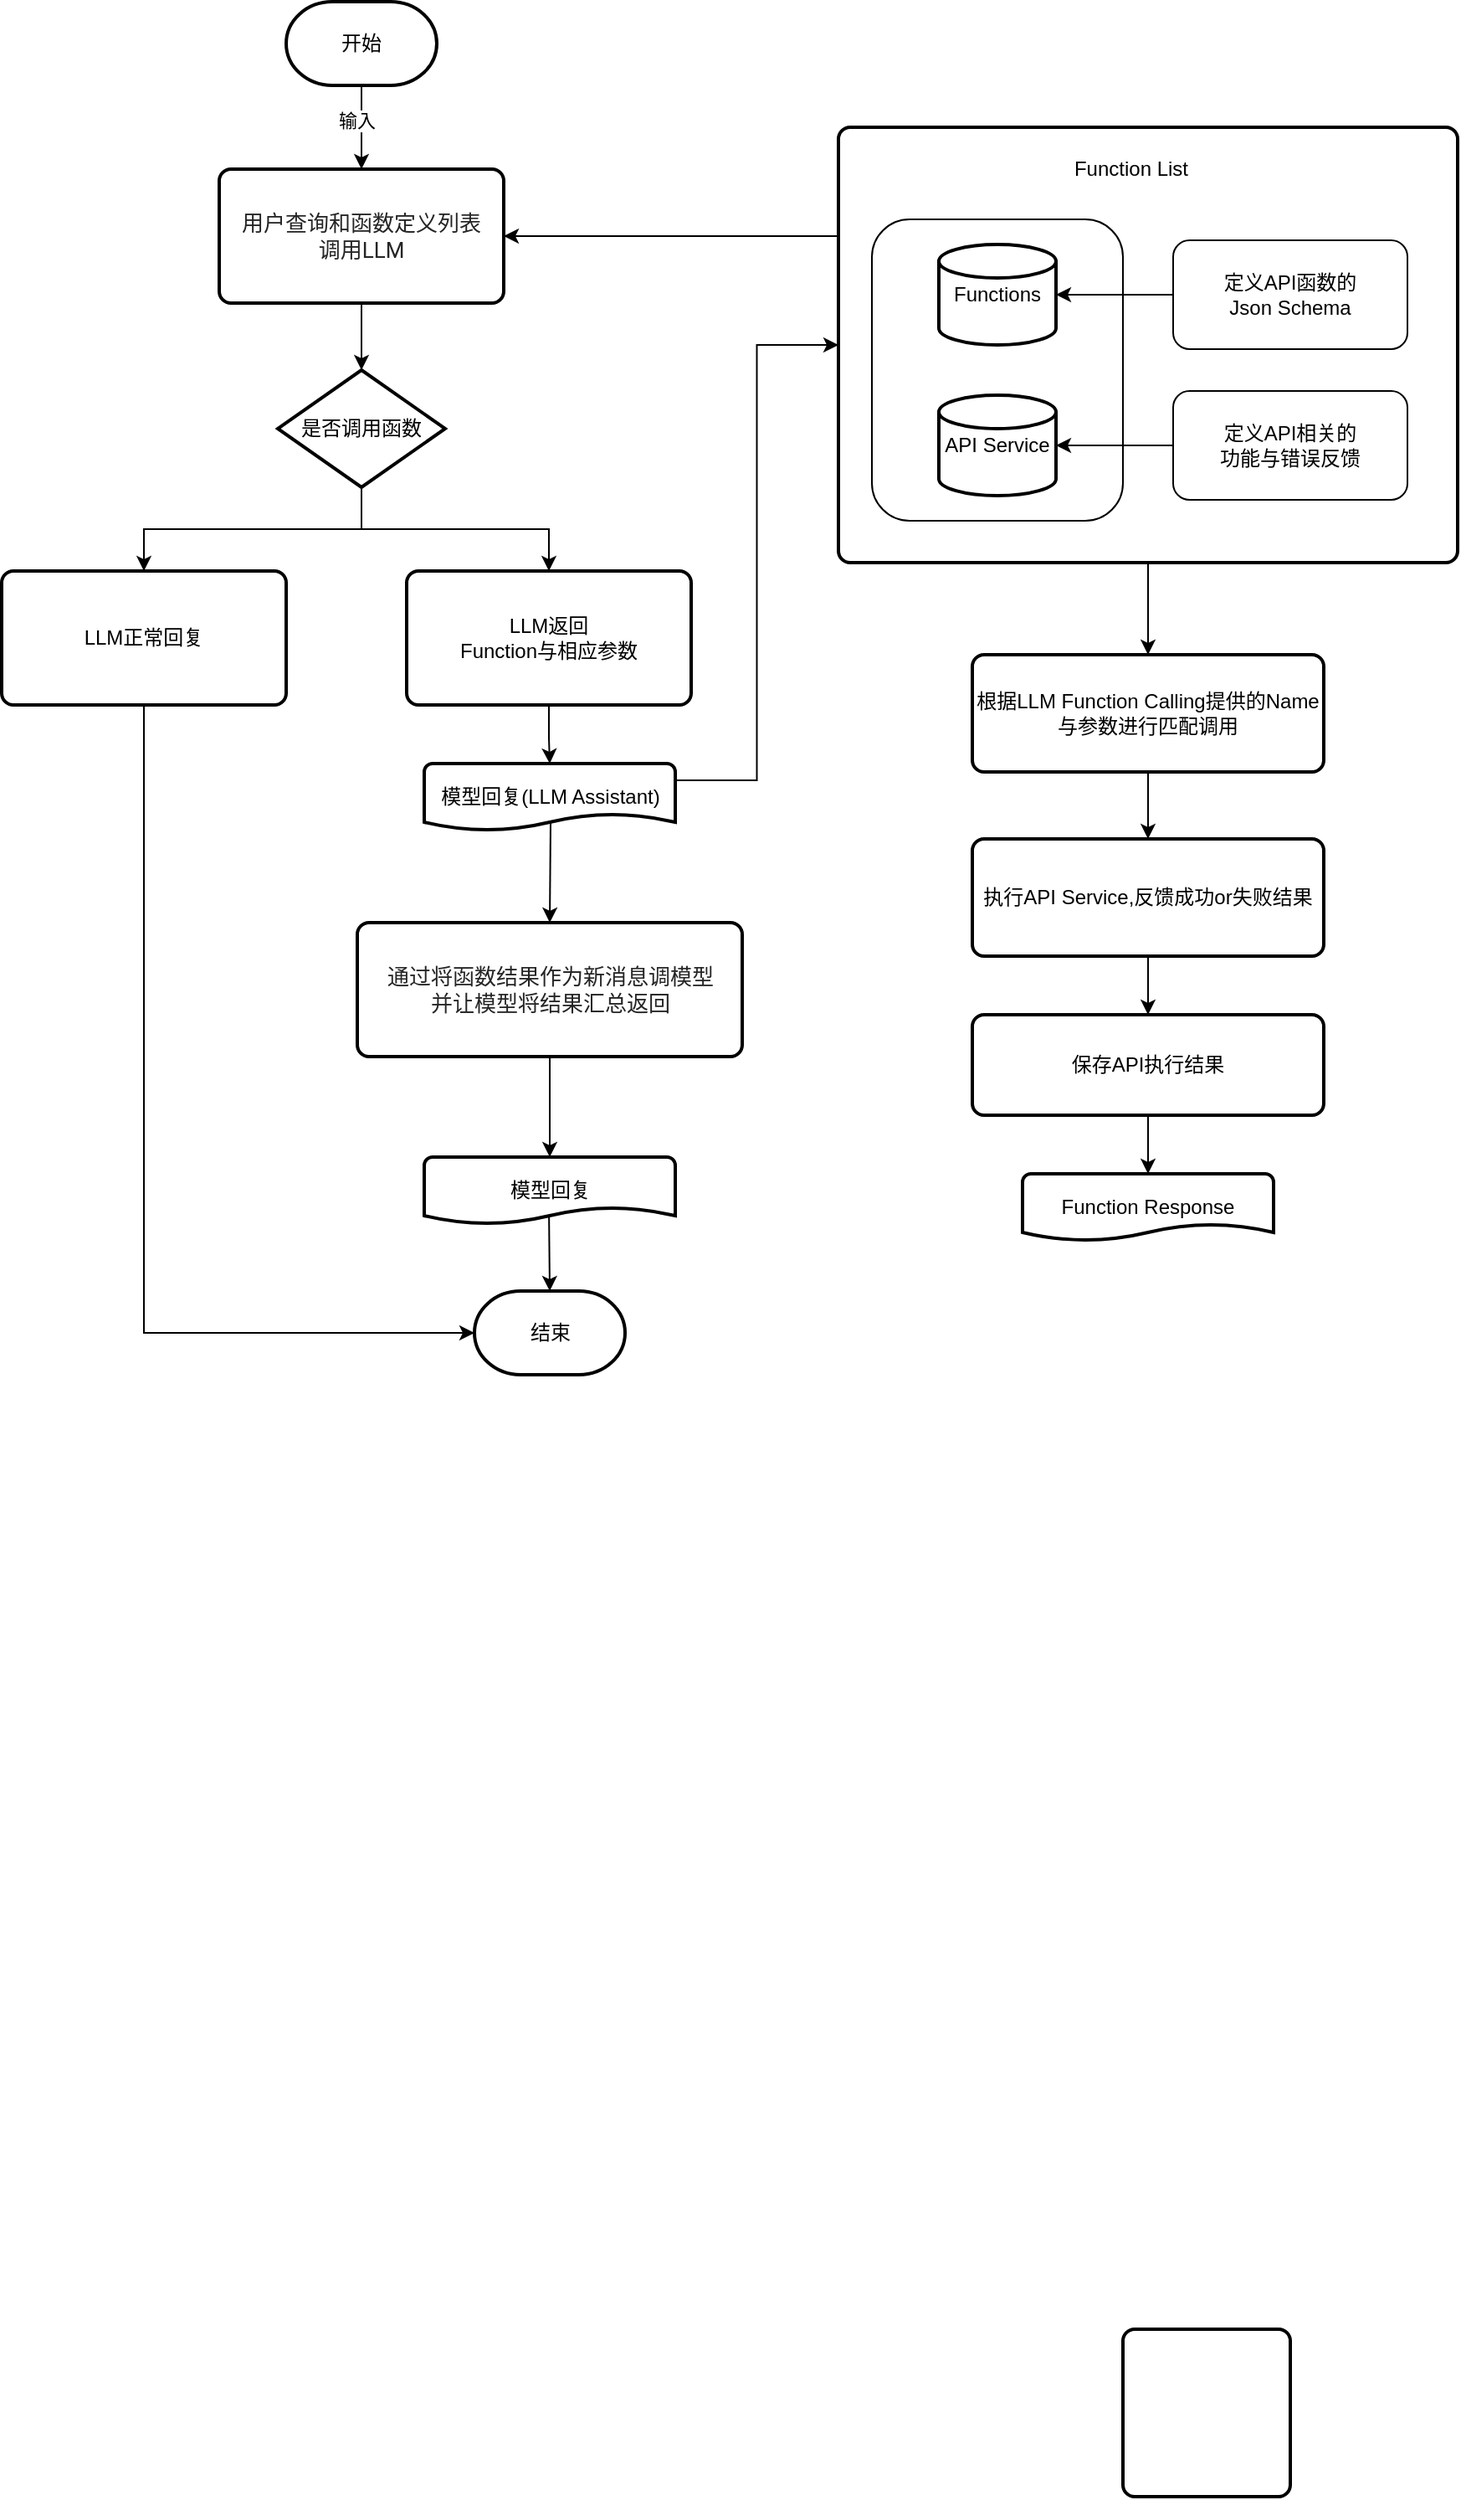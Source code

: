 <mxfile version="24.0.4" type="github">
  <diagram name="第 1 页" id="X2lNyXTla8AAncjJM4n9">
    <mxGraphModel dx="2013" dy="736" grid="1" gridSize="10" guides="1" tooltips="1" connect="1" arrows="1" fold="1" page="1" pageScale="1" pageWidth="827" pageHeight="1169" math="0" shadow="0">
      <root>
        <mxCell id="0" />
        <mxCell id="1" parent="0" />
        <mxCell id="gKtPU8hEpSosGi3euH6x-48" style="edgeStyle=orthogonalEdgeStyle;rounded=0;orthogonalLoop=1;jettySize=auto;html=1;exitX=0;exitY=0.25;exitDx=0;exitDy=0;" edge="1" parent="1" source="gKtPU8hEpSosGi3euH6x-12" target="gKtPU8hEpSosGi3euH6x-2">
          <mxGeometry relative="1" as="geometry" />
        </mxCell>
        <mxCell id="gKtPU8hEpSosGi3euH6x-49" style="edgeStyle=orthogonalEdgeStyle;rounded=0;orthogonalLoop=1;jettySize=auto;html=1;exitX=0.5;exitY=1;exitDx=0;exitDy=0;" edge="1" parent="1" source="gKtPU8hEpSosGi3euH6x-12" target="gKtPU8hEpSosGi3euH6x-15">
          <mxGeometry relative="1" as="geometry" />
        </mxCell>
        <mxCell id="gKtPU8hEpSosGi3euH6x-12" value="" style="rounded=1;whiteSpace=wrap;html=1;absoluteArcSize=1;arcSize=14;strokeWidth=2;" vertex="1" parent="1">
          <mxGeometry x="500" y="155" width="370" height="260" as="geometry" />
        </mxCell>
        <mxCell id="gKtPU8hEpSosGi3euH6x-37" style="edgeStyle=orthogonalEdgeStyle;rounded=0;orthogonalLoop=1;jettySize=auto;html=1;exitX=0.5;exitY=1;exitDx=0;exitDy=0;exitPerimeter=0;entryX=0.5;entryY=0;entryDx=0;entryDy=0;" edge="1" parent="1" source="gKtPU8hEpSosGi3euH6x-1" target="gKtPU8hEpSosGi3euH6x-2">
          <mxGeometry relative="1" as="geometry" />
        </mxCell>
        <mxCell id="gKtPU8hEpSosGi3euH6x-38" value="输入" style="edgeLabel;html=1;align=center;verticalAlign=middle;resizable=0;points=[];" vertex="1" connectable="0" parent="gKtPU8hEpSosGi3euH6x-37">
          <mxGeometry x="-0.18" y="-3" relative="1" as="geometry">
            <mxPoint as="offset" />
          </mxGeometry>
        </mxCell>
        <mxCell id="gKtPU8hEpSosGi3euH6x-1" value="开始" style="strokeWidth=2;html=1;shape=mxgraph.flowchart.terminator;whiteSpace=wrap;" vertex="1" parent="1">
          <mxGeometry x="170" y="80" width="90" height="50" as="geometry" />
        </mxCell>
        <mxCell id="gKtPU8hEpSosGi3euH6x-2" value="&lt;div&gt;&lt;span style=&quot;color: rgb(37, 37, 37); font-family: Roboto, arial, sans-serif; text-align: start;&quot;&gt;&lt;font style=&quot;font-size: 13px;&quot;&gt;用户查询和函数定义列表&lt;/font&gt;&lt;/span&gt;&lt;/div&gt;&lt;div&gt;&lt;span style=&quot;color: rgb(37, 37, 37); font-family: Roboto, arial, sans-serif; text-align: start;&quot;&gt;&lt;font style=&quot;font-size: 13px;&quot;&gt;调用LLM&lt;/font&gt;&lt;/span&gt;&lt;br&gt;&lt;/div&gt;" style="rounded=1;whiteSpace=wrap;html=1;absoluteArcSize=1;arcSize=14;strokeWidth=2;" vertex="1" parent="1">
          <mxGeometry x="130" y="180" width="170" height="80" as="geometry" />
        </mxCell>
        <mxCell id="gKtPU8hEpSosGi3euH6x-41" style="edgeStyle=orthogonalEdgeStyle;rounded=0;orthogonalLoop=1;jettySize=auto;html=1;exitX=0.5;exitY=1;exitDx=0;exitDy=0;exitPerimeter=0;entryX=0.5;entryY=0;entryDx=0;entryDy=0;" edge="1" parent="1" source="gKtPU8hEpSosGi3euH6x-3" target="gKtPU8hEpSosGi3euH6x-25">
          <mxGeometry relative="1" as="geometry" />
        </mxCell>
        <mxCell id="gKtPU8hEpSosGi3euH6x-42" style="edgeStyle=orthogonalEdgeStyle;rounded=0;orthogonalLoop=1;jettySize=auto;html=1;exitX=0.5;exitY=1;exitDx=0;exitDy=0;exitPerimeter=0;" edge="1" parent="1" source="gKtPU8hEpSosGi3euH6x-3" target="gKtPU8hEpSosGi3euH6x-24">
          <mxGeometry relative="1" as="geometry" />
        </mxCell>
        <mxCell id="gKtPU8hEpSosGi3euH6x-3" value="是否调用函数" style="strokeWidth=2;html=1;shape=mxgraph.flowchart.decision;whiteSpace=wrap;" vertex="1" parent="1">
          <mxGeometry x="165" y="300" width="100" height="70" as="geometry" />
        </mxCell>
        <mxCell id="gKtPU8hEpSosGi3euH6x-5" value="" style="rounded=1;whiteSpace=wrap;html=1;absoluteArcSize=1;arcSize=14;strokeWidth=2;" vertex="1" parent="1">
          <mxGeometry x="530" y="225" width="100" height="100" as="geometry" />
        </mxCell>
        <mxCell id="gKtPU8hEpSosGi3euH6x-47" style="edgeStyle=orthogonalEdgeStyle;rounded=0;orthogonalLoop=1;jettySize=auto;html=1;exitX=1;exitY=0.25;exitDx=0;exitDy=0;exitPerimeter=0;entryX=0;entryY=0.5;entryDx=0;entryDy=0;" edge="1" parent="1" source="gKtPU8hEpSosGi3euH6x-6" target="gKtPU8hEpSosGi3euH6x-12">
          <mxGeometry relative="1" as="geometry" />
        </mxCell>
        <mxCell id="gKtPU8hEpSosGi3euH6x-6" value="模型回复(LLM Assistant)" style="strokeWidth=2;html=1;shape=mxgraph.flowchart.document2;whiteSpace=wrap;size=0.25;" vertex="1" parent="1">
          <mxGeometry x="252.5" y="535" width="150" height="40" as="geometry" />
        </mxCell>
        <mxCell id="gKtPU8hEpSosGi3euH6x-7" value="&lt;span style=&quot;color: rgb(37, 37, 37); font-family: Roboto, arial, sans-serif; text-align: start; font-size: 13px;&quot;&gt;&lt;font style=&quot;font-size: 13px;&quot;&gt;通过将函数结果作为新消息调模型&lt;/font&gt;&lt;/span&gt;&lt;div style=&quot;font-size: 13px;&quot;&gt;&lt;span style=&quot;color: rgb(37, 37, 37); font-family: Roboto, arial, sans-serif; text-align: start;&quot;&gt;&lt;font style=&quot;font-size: 13px;&quot;&gt;并让模型将结果汇总返回&lt;/font&gt;&lt;/span&gt;&lt;/div&gt;" style="rounded=1;whiteSpace=wrap;html=1;absoluteArcSize=1;arcSize=14;strokeWidth=2;fontSize=9;" vertex="1" parent="1">
          <mxGeometry x="212.5" y="630" width="230" height="80" as="geometry" />
        </mxCell>
        <mxCell id="gKtPU8hEpSosGi3euH6x-11" value="结束" style="strokeWidth=2;html=1;shape=mxgraph.flowchart.terminator;whiteSpace=wrap;" vertex="1" parent="1">
          <mxGeometry x="282.5" y="850" width="90" height="50" as="geometry" />
        </mxCell>
        <mxCell id="gKtPU8hEpSosGi3euH6x-13" value="" style="strokeWidth=2;html=1;shape=mxgraph.flowchart.database;whiteSpace=wrap;" vertex="1" parent="1">
          <mxGeometry x="550" y="225" width="60" height="60" as="geometry" />
        </mxCell>
        <mxCell id="gKtPU8hEpSosGi3euH6x-50" style="edgeStyle=orthogonalEdgeStyle;rounded=0;orthogonalLoop=1;jettySize=auto;html=1;exitX=0.5;exitY=1;exitDx=0;exitDy=0;entryX=0.5;entryY=0;entryDx=0;entryDy=0;" edge="1" parent="1" source="gKtPU8hEpSosGi3euH6x-15" target="gKtPU8hEpSosGi3euH6x-16">
          <mxGeometry relative="1" as="geometry" />
        </mxCell>
        <mxCell id="gKtPU8hEpSosGi3euH6x-15" value="根据LLM Function Calling提供的Name与参数进行匹配调用" style="rounded=1;whiteSpace=wrap;html=1;absoluteArcSize=1;arcSize=14;strokeWidth=2;" vertex="1" parent="1">
          <mxGeometry x="580" y="470" width="210" height="70" as="geometry" />
        </mxCell>
        <mxCell id="gKtPU8hEpSosGi3euH6x-51" style="edgeStyle=orthogonalEdgeStyle;rounded=0;orthogonalLoop=1;jettySize=auto;html=1;exitX=0.5;exitY=1;exitDx=0;exitDy=0;" edge="1" parent="1" source="gKtPU8hEpSosGi3euH6x-16" target="gKtPU8hEpSosGi3euH6x-17">
          <mxGeometry relative="1" as="geometry" />
        </mxCell>
        <mxCell id="gKtPU8hEpSosGi3euH6x-16" value="执行API Service,反馈成功or失败结果" style="rounded=1;whiteSpace=wrap;html=1;absoluteArcSize=1;arcSize=14;strokeWidth=2;" vertex="1" parent="1">
          <mxGeometry x="580" y="580" width="210" height="70" as="geometry" />
        </mxCell>
        <mxCell id="gKtPU8hEpSosGi3euH6x-29" value="" style="rounded=1;whiteSpace=wrap;html=1;" vertex="1" parent="1">
          <mxGeometry x="520" y="210" width="150" height="180" as="geometry" />
        </mxCell>
        <mxCell id="gKtPU8hEpSosGi3euH6x-17" value="保存API执行结果" style="rounded=1;whiteSpace=wrap;html=1;absoluteArcSize=1;arcSize=14;strokeWidth=2;" vertex="1" parent="1">
          <mxGeometry x="580" y="685" width="210" height="60" as="geometry" />
        </mxCell>
        <mxCell id="gKtPU8hEpSosGi3euH6x-18" value="" style="rounded=1;whiteSpace=wrap;html=1;absoluteArcSize=1;arcSize=14;strokeWidth=2;" vertex="1" parent="1">
          <mxGeometry x="670" y="1470" width="100" height="100" as="geometry" />
        </mxCell>
        <mxCell id="gKtPU8hEpSosGi3euH6x-19" value="Function Response" style="strokeWidth=2;html=1;shape=mxgraph.flowchart.document2;whiteSpace=wrap;size=0.25;" vertex="1" parent="1">
          <mxGeometry x="610" y="780" width="150" height="40" as="geometry" />
        </mxCell>
        <mxCell id="gKtPU8hEpSosGi3euH6x-44" style="edgeStyle=orthogonalEdgeStyle;rounded=0;orthogonalLoop=1;jettySize=auto;html=1;exitX=0.5;exitY=1;exitDx=0;exitDy=0;" edge="1" parent="1" source="gKtPU8hEpSosGi3euH6x-24" target="gKtPU8hEpSosGi3euH6x-6">
          <mxGeometry relative="1" as="geometry" />
        </mxCell>
        <mxCell id="gKtPU8hEpSosGi3euH6x-24" value="LLM返回&lt;div&gt;Function与相应参数&lt;/div&gt;" style="rounded=1;whiteSpace=wrap;html=1;absoluteArcSize=1;arcSize=14;strokeWidth=2;" vertex="1" parent="1">
          <mxGeometry x="242" y="420" width="170" height="80" as="geometry" />
        </mxCell>
        <mxCell id="gKtPU8hEpSosGi3euH6x-25" value="&lt;div&gt;LLM正常回复&lt;/div&gt;" style="rounded=1;whiteSpace=wrap;html=1;absoluteArcSize=1;arcSize=14;strokeWidth=2;" vertex="1" parent="1">
          <mxGeometry y="420" width="170" height="80" as="geometry" />
        </mxCell>
        <mxCell id="gKtPU8hEpSosGi3euH6x-26" value="Function List" style="text;html=1;align=center;verticalAlign=middle;whiteSpace=wrap;rounded=0;" vertex="1" parent="1">
          <mxGeometry x="620" y="165" width="110" height="30" as="geometry" />
        </mxCell>
        <mxCell id="gKtPU8hEpSosGi3euH6x-30" value="Functions" style="strokeWidth=2;html=1;shape=mxgraph.flowchart.database;whiteSpace=wrap;" vertex="1" parent="1">
          <mxGeometry x="560" y="225" width="70" height="60" as="geometry" />
        </mxCell>
        <mxCell id="gKtPU8hEpSosGi3euH6x-31" value="API Service" style="strokeWidth=2;html=1;shape=mxgraph.flowchart.database;whiteSpace=wrap;" vertex="1" parent="1">
          <mxGeometry x="560" y="315" width="70" height="60" as="geometry" />
        </mxCell>
        <mxCell id="gKtPU8hEpSosGi3euH6x-32" value="定义API函数的&lt;div&gt;Json Schema&lt;/div&gt;" style="rounded=1;whiteSpace=wrap;html=1;" vertex="1" parent="1">
          <mxGeometry x="700" y="222.5" width="140" height="65" as="geometry" />
        </mxCell>
        <mxCell id="gKtPU8hEpSosGi3euH6x-33" value="定义API相关的&lt;div&gt;功能与错误反馈&lt;/div&gt;" style="rounded=1;whiteSpace=wrap;html=1;" vertex="1" parent="1">
          <mxGeometry x="700" y="312.5" width="140" height="65" as="geometry" />
        </mxCell>
        <mxCell id="gKtPU8hEpSosGi3euH6x-36" value="模型回复" style="strokeWidth=2;html=1;shape=mxgraph.flowchart.document2;whiteSpace=wrap;size=0.25;" vertex="1" parent="1">
          <mxGeometry x="252.5" y="770" width="150" height="40" as="geometry" />
        </mxCell>
        <mxCell id="gKtPU8hEpSosGi3euH6x-40" style="edgeStyle=orthogonalEdgeStyle;rounded=0;orthogonalLoop=1;jettySize=auto;html=1;exitX=0.5;exitY=1;exitDx=0;exitDy=0;entryX=0.5;entryY=0;entryDx=0;entryDy=0;entryPerimeter=0;" edge="1" parent="1" source="gKtPU8hEpSosGi3euH6x-2" target="gKtPU8hEpSosGi3euH6x-3">
          <mxGeometry relative="1" as="geometry" />
        </mxCell>
        <mxCell id="gKtPU8hEpSosGi3euH6x-45" style="edgeStyle=orthogonalEdgeStyle;rounded=0;orthogonalLoop=1;jettySize=auto;html=1;exitX=0;exitY=0.5;exitDx=0;exitDy=0;entryX=1;entryY=0.5;entryDx=0;entryDy=0;entryPerimeter=0;" edge="1" parent="1" source="gKtPU8hEpSosGi3euH6x-33" target="gKtPU8hEpSosGi3euH6x-31">
          <mxGeometry relative="1" as="geometry" />
        </mxCell>
        <mxCell id="gKtPU8hEpSosGi3euH6x-46" value="" style="endArrow=classic;html=1;rounded=0;exitX=0;exitY=0.5;exitDx=0;exitDy=0;entryX=1;entryY=0.5;entryDx=0;entryDy=0;entryPerimeter=0;" edge="1" parent="1" source="gKtPU8hEpSosGi3euH6x-32" target="gKtPU8hEpSosGi3euH6x-30">
          <mxGeometry width="50" height="50" relative="1" as="geometry">
            <mxPoint x="620" y="310" as="sourcePoint" />
            <mxPoint x="670" y="260" as="targetPoint" />
          </mxGeometry>
        </mxCell>
        <mxCell id="gKtPU8hEpSosGi3euH6x-52" style="edgeStyle=orthogonalEdgeStyle;rounded=0;orthogonalLoop=1;jettySize=auto;html=1;exitX=0.5;exitY=1;exitDx=0;exitDy=0;entryX=0.5;entryY=0;entryDx=0;entryDy=0;entryPerimeter=0;" edge="1" parent="1" source="gKtPU8hEpSosGi3euH6x-17" target="gKtPU8hEpSosGi3euH6x-19">
          <mxGeometry relative="1" as="geometry" />
        </mxCell>
        <mxCell id="gKtPU8hEpSosGi3euH6x-54" value="" style="endArrow=classic;html=1;rounded=0;entryX=0.5;entryY=0;entryDx=0;entryDy=0;" edge="1" parent="1" target="gKtPU8hEpSosGi3euH6x-7">
          <mxGeometry width="50" height="50" relative="1" as="geometry">
            <mxPoint x="328" y="570" as="sourcePoint" />
            <mxPoint x="420" y="590" as="targetPoint" />
          </mxGeometry>
        </mxCell>
        <mxCell id="gKtPU8hEpSosGi3euH6x-55" style="edgeStyle=orthogonalEdgeStyle;rounded=0;orthogonalLoop=1;jettySize=auto;html=1;exitX=0.5;exitY=1;exitDx=0;exitDy=0;entryX=0.5;entryY=0;entryDx=0;entryDy=0;entryPerimeter=0;" edge="1" parent="1" source="gKtPU8hEpSosGi3euH6x-7" target="gKtPU8hEpSosGi3euH6x-36">
          <mxGeometry relative="1" as="geometry" />
        </mxCell>
        <mxCell id="gKtPU8hEpSosGi3euH6x-56" value="" style="endArrow=classic;html=1;rounded=0;entryX=0.5;entryY=0;entryDx=0;entryDy=0;entryPerimeter=0;exitX=0.497;exitY=0.863;exitDx=0;exitDy=0;exitPerimeter=0;" edge="1" parent="1" source="gKtPU8hEpSosGi3euH6x-36" target="gKtPU8hEpSosGi3euH6x-11">
          <mxGeometry width="50" height="50" relative="1" as="geometry">
            <mxPoint x="50" y="830" as="sourcePoint" />
            <mxPoint x="100" y="780" as="targetPoint" />
          </mxGeometry>
        </mxCell>
        <mxCell id="gKtPU8hEpSosGi3euH6x-57" style="edgeStyle=orthogonalEdgeStyle;rounded=0;orthogonalLoop=1;jettySize=auto;html=1;exitX=0.5;exitY=1;exitDx=0;exitDy=0;entryX=0;entryY=0.5;entryDx=0;entryDy=0;entryPerimeter=0;" edge="1" parent="1" source="gKtPU8hEpSosGi3euH6x-25" target="gKtPU8hEpSosGi3euH6x-11">
          <mxGeometry relative="1" as="geometry" />
        </mxCell>
      </root>
    </mxGraphModel>
  </diagram>
</mxfile>
